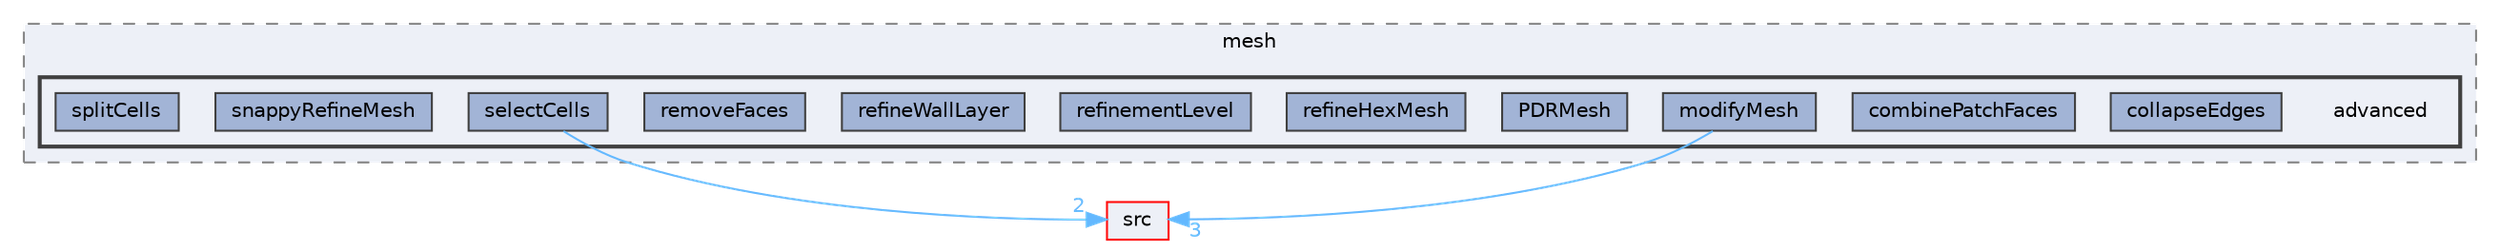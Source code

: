 digraph "applications/utilities/mesh/advanced"
{
 // LATEX_PDF_SIZE
  bgcolor="transparent";
  edge [fontname=Helvetica,fontsize=10,labelfontname=Helvetica,labelfontsize=10];
  node [fontname=Helvetica,fontsize=10,shape=box,height=0.2,width=0.4];
  compound=true
  subgraph clusterdir_d0d736d3dc14112e53d1ae4faa8f931f {
    graph [ bgcolor="#edf0f7", pencolor="grey50", label="mesh", fontname=Helvetica,fontsize=10 style="filled,dashed", URL="dir_d0d736d3dc14112e53d1ae4faa8f931f.html",tooltip=""]
  subgraph clusterdir_33cf184158805ce1a4614f861f9c9f7a {
    graph [ bgcolor="#edf0f7", pencolor="grey25", label="", fontname=Helvetica,fontsize=10 style="filled,bold", URL="dir_33cf184158805ce1a4614f861f9c9f7a.html",tooltip=""]
    dir_33cf184158805ce1a4614f861f9c9f7a [shape=plaintext, label="advanced"];
  dir_854652718d4a0d983cb98c1d94bdef30 [label="collapseEdges", fillcolor="#a2b4d6", color="grey25", style="filled", URL="dir_854652718d4a0d983cb98c1d94bdef30.html",tooltip=""];
  dir_eb4abae7c4687d9bb506282a2c0cedb6 [label="combinePatchFaces", fillcolor="#a2b4d6", color="grey25", style="filled", URL="dir_eb4abae7c4687d9bb506282a2c0cedb6.html",tooltip=""];
  dir_f44661775aa28e48d9e4ad94340e62f9 [label="modifyMesh", fillcolor="#a2b4d6", color="grey25", style="filled", URL="dir_f44661775aa28e48d9e4ad94340e62f9.html",tooltip=""];
  dir_87a1bdd5a1fb262709db79f9091a69bb [label="PDRMesh", fillcolor="#a2b4d6", color="grey25", style="filled", URL="dir_87a1bdd5a1fb262709db79f9091a69bb.html",tooltip=""];
  dir_197d2c29f8635c781a103f97ad68f195 [label="refineHexMesh", fillcolor="#a2b4d6", color="grey25", style="filled", URL="dir_197d2c29f8635c781a103f97ad68f195.html",tooltip=""];
  dir_cb02ff8bb9a7c91c420ceb553535c6eb [label="refinementLevel", fillcolor="#a2b4d6", color="grey25", style="filled", URL="dir_cb02ff8bb9a7c91c420ceb553535c6eb.html",tooltip=""];
  dir_03b656dee637a9d598c82a3e6df3b770 [label="refineWallLayer", fillcolor="#a2b4d6", color="grey25", style="filled", URL="dir_03b656dee637a9d598c82a3e6df3b770.html",tooltip=""];
  dir_f238c0dbdb79f2172db05ffac32caa06 [label="removeFaces", fillcolor="#a2b4d6", color="grey25", style="filled", URL="dir_f238c0dbdb79f2172db05ffac32caa06.html",tooltip=""];
  dir_7f35309f7648570777412acccb9a59cb [label="selectCells", fillcolor="#a2b4d6", color="grey25", style="filled", URL="dir_7f35309f7648570777412acccb9a59cb.html",tooltip=""];
  dir_edff8f9eb390b6c0d5b498e22e8e4832 [label="snappyRefineMesh", fillcolor="#a2b4d6", color="grey25", style="filled", URL="dir_edff8f9eb390b6c0d5b498e22e8e4832.html",tooltip=""];
  dir_292cde58dfa9ac23c32351305d07d195 [label="splitCells", fillcolor="#a2b4d6", color="grey25", style="filled", URL="dir_292cde58dfa9ac23c32351305d07d195.html",tooltip=""];
  }
  }
  dir_68267d1309a1af8e8297ef4c3efbcdba [label="src", fillcolor="#edf0f7", color="red", style="filled", URL="dir_68267d1309a1af8e8297ef4c3efbcdba.html",tooltip=""];
  dir_f44661775aa28e48d9e4ad94340e62f9->dir_68267d1309a1af8e8297ef4c3efbcdba [headlabel="3", labeldistance=1.5 headhref="dir_002422_003729.html" href="dir_002422_003729.html" color="steelblue1" fontcolor="steelblue1"];
  dir_7f35309f7648570777412acccb9a59cb->dir_68267d1309a1af8e8297ef4c3efbcdba [headlabel="2", labeldistance=1.5 headhref="dir_003472_003729.html" href="dir_003472_003729.html" color="steelblue1" fontcolor="steelblue1"];
}
